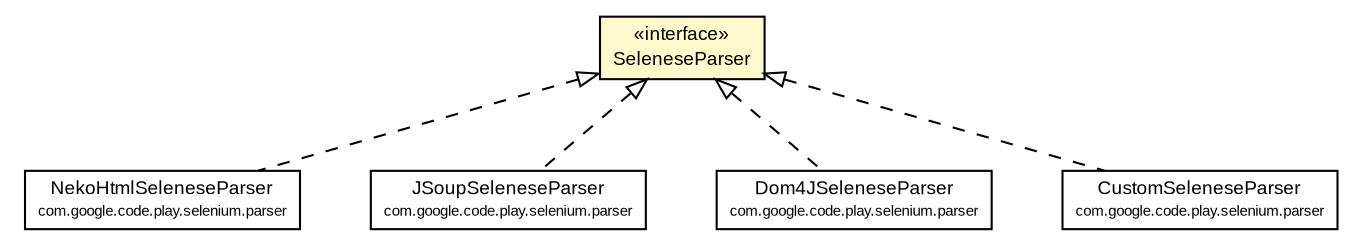 #!/usr/local/bin/dot
#
# Class diagram 
# Generated by UmlGraph version 4.6 (http://www.spinellis.gr/sw/umlgraph)
#

digraph G {
	edge [fontname="arial",fontsize=10,labelfontname="arial",labelfontsize=10];
	node [fontname="arial",fontsize=10,shape=plaintext];
	// com.google.code.play.selenium.parser.NekoHtmlSeleneseParser
	c2154 [label=<<table border="0" cellborder="1" cellspacing="0" cellpadding="2" port="p" href="./parser/NekoHtmlSeleneseParser.html">
		<tr><td><table border="0" cellspacing="0" cellpadding="1">
			<tr><td> NekoHtmlSeleneseParser </td></tr>
			<tr><td><font point-size="7.0"> com.google.code.play.selenium.parser </font></td></tr>
		</table></td></tr>
		</table>>, fontname="arial", fontcolor="black", fontsize=9.0];
	// com.google.code.play.selenium.parser.JSoupSeleneseParser
	c2155 [label=<<table border="0" cellborder="1" cellspacing="0" cellpadding="2" port="p" href="./parser/JSoupSeleneseParser.html">
		<tr><td><table border="0" cellspacing="0" cellpadding="1">
			<tr><td> JSoupSeleneseParser </td></tr>
			<tr><td><font point-size="7.0"> com.google.code.play.selenium.parser </font></td></tr>
		</table></td></tr>
		</table>>, fontname="arial", fontcolor="black", fontsize=9.0];
	// com.google.code.play.selenium.parser.Dom4JSeleneseParser
	c2156 [label=<<table border="0" cellborder="1" cellspacing="0" cellpadding="2" port="p" href="./parser/Dom4JSeleneseParser.html">
		<tr><td><table border="0" cellspacing="0" cellpadding="1">
			<tr><td> Dom4JSeleneseParser </td></tr>
			<tr><td><font point-size="7.0"> com.google.code.play.selenium.parser </font></td></tr>
		</table></td></tr>
		</table>>, fontname="arial", fontcolor="black", fontsize=9.0];
	// com.google.code.play.selenium.parser.CustomSeleneseParser
	c2157 [label=<<table border="0" cellborder="1" cellspacing="0" cellpadding="2" port="p" href="./parser/CustomSeleneseParser.html">
		<tr><td><table border="0" cellspacing="0" cellpadding="1">
			<tr><td> CustomSeleneseParser </td></tr>
			<tr><td><font point-size="7.0"> com.google.code.play.selenium.parser </font></td></tr>
		</table></td></tr>
		</table>>, fontname="arial", fontcolor="black", fontsize=9.0];
	// com.google.code.play.selenium.SeleneseParser
	c2160 [label=<<table border="0" cellborder="1" cellspacing="0" cellpadding="2" port="p" bgcolor="lemonChiffon" href="./SeleneseParser.html">
		<tr><td><table border="0" cellspacing="0" cellpadding="1">
			<tr><td> &laquo;interface&raquo; </td></tr>
			<tr><td> SeleneseParser </td></tr>
		</table></td></tr>
		</table>>, fontname="arial", fontcolor="black", fontsize=9.0];
	//com.google.code.play.selenium.parser.NekoHtmlSeleneseParser implements com.google.code.play.selenium.SeleneseParser
	c2160:p -> c2154:p [dir=back,arrowtail=empty,style=dashed];
	//com.google.code.play.selenium.parser.JSoupSeleneseParser implements com.google.code.play.selenium.SeleneseParser
	c2160:p -> c2155:p [dir=back,arrowtail=empty,style=dashed];
	//com.google.code.play.selenium.parser.Dom4JSeleneseParser implements com.google.code.play.selenium.SeleneseParser
	c2160:p -> c2156:p [dir=back,arrowtail=empty,style=dashed];
	//com.google.code.play.selenium.parser.CustomSeleneseParser implements com.google.code.play.selenium.SeleneseParser
	c2160:p -> c2157:p [dir=back,arrowtail=empty,style=dashed];
}

